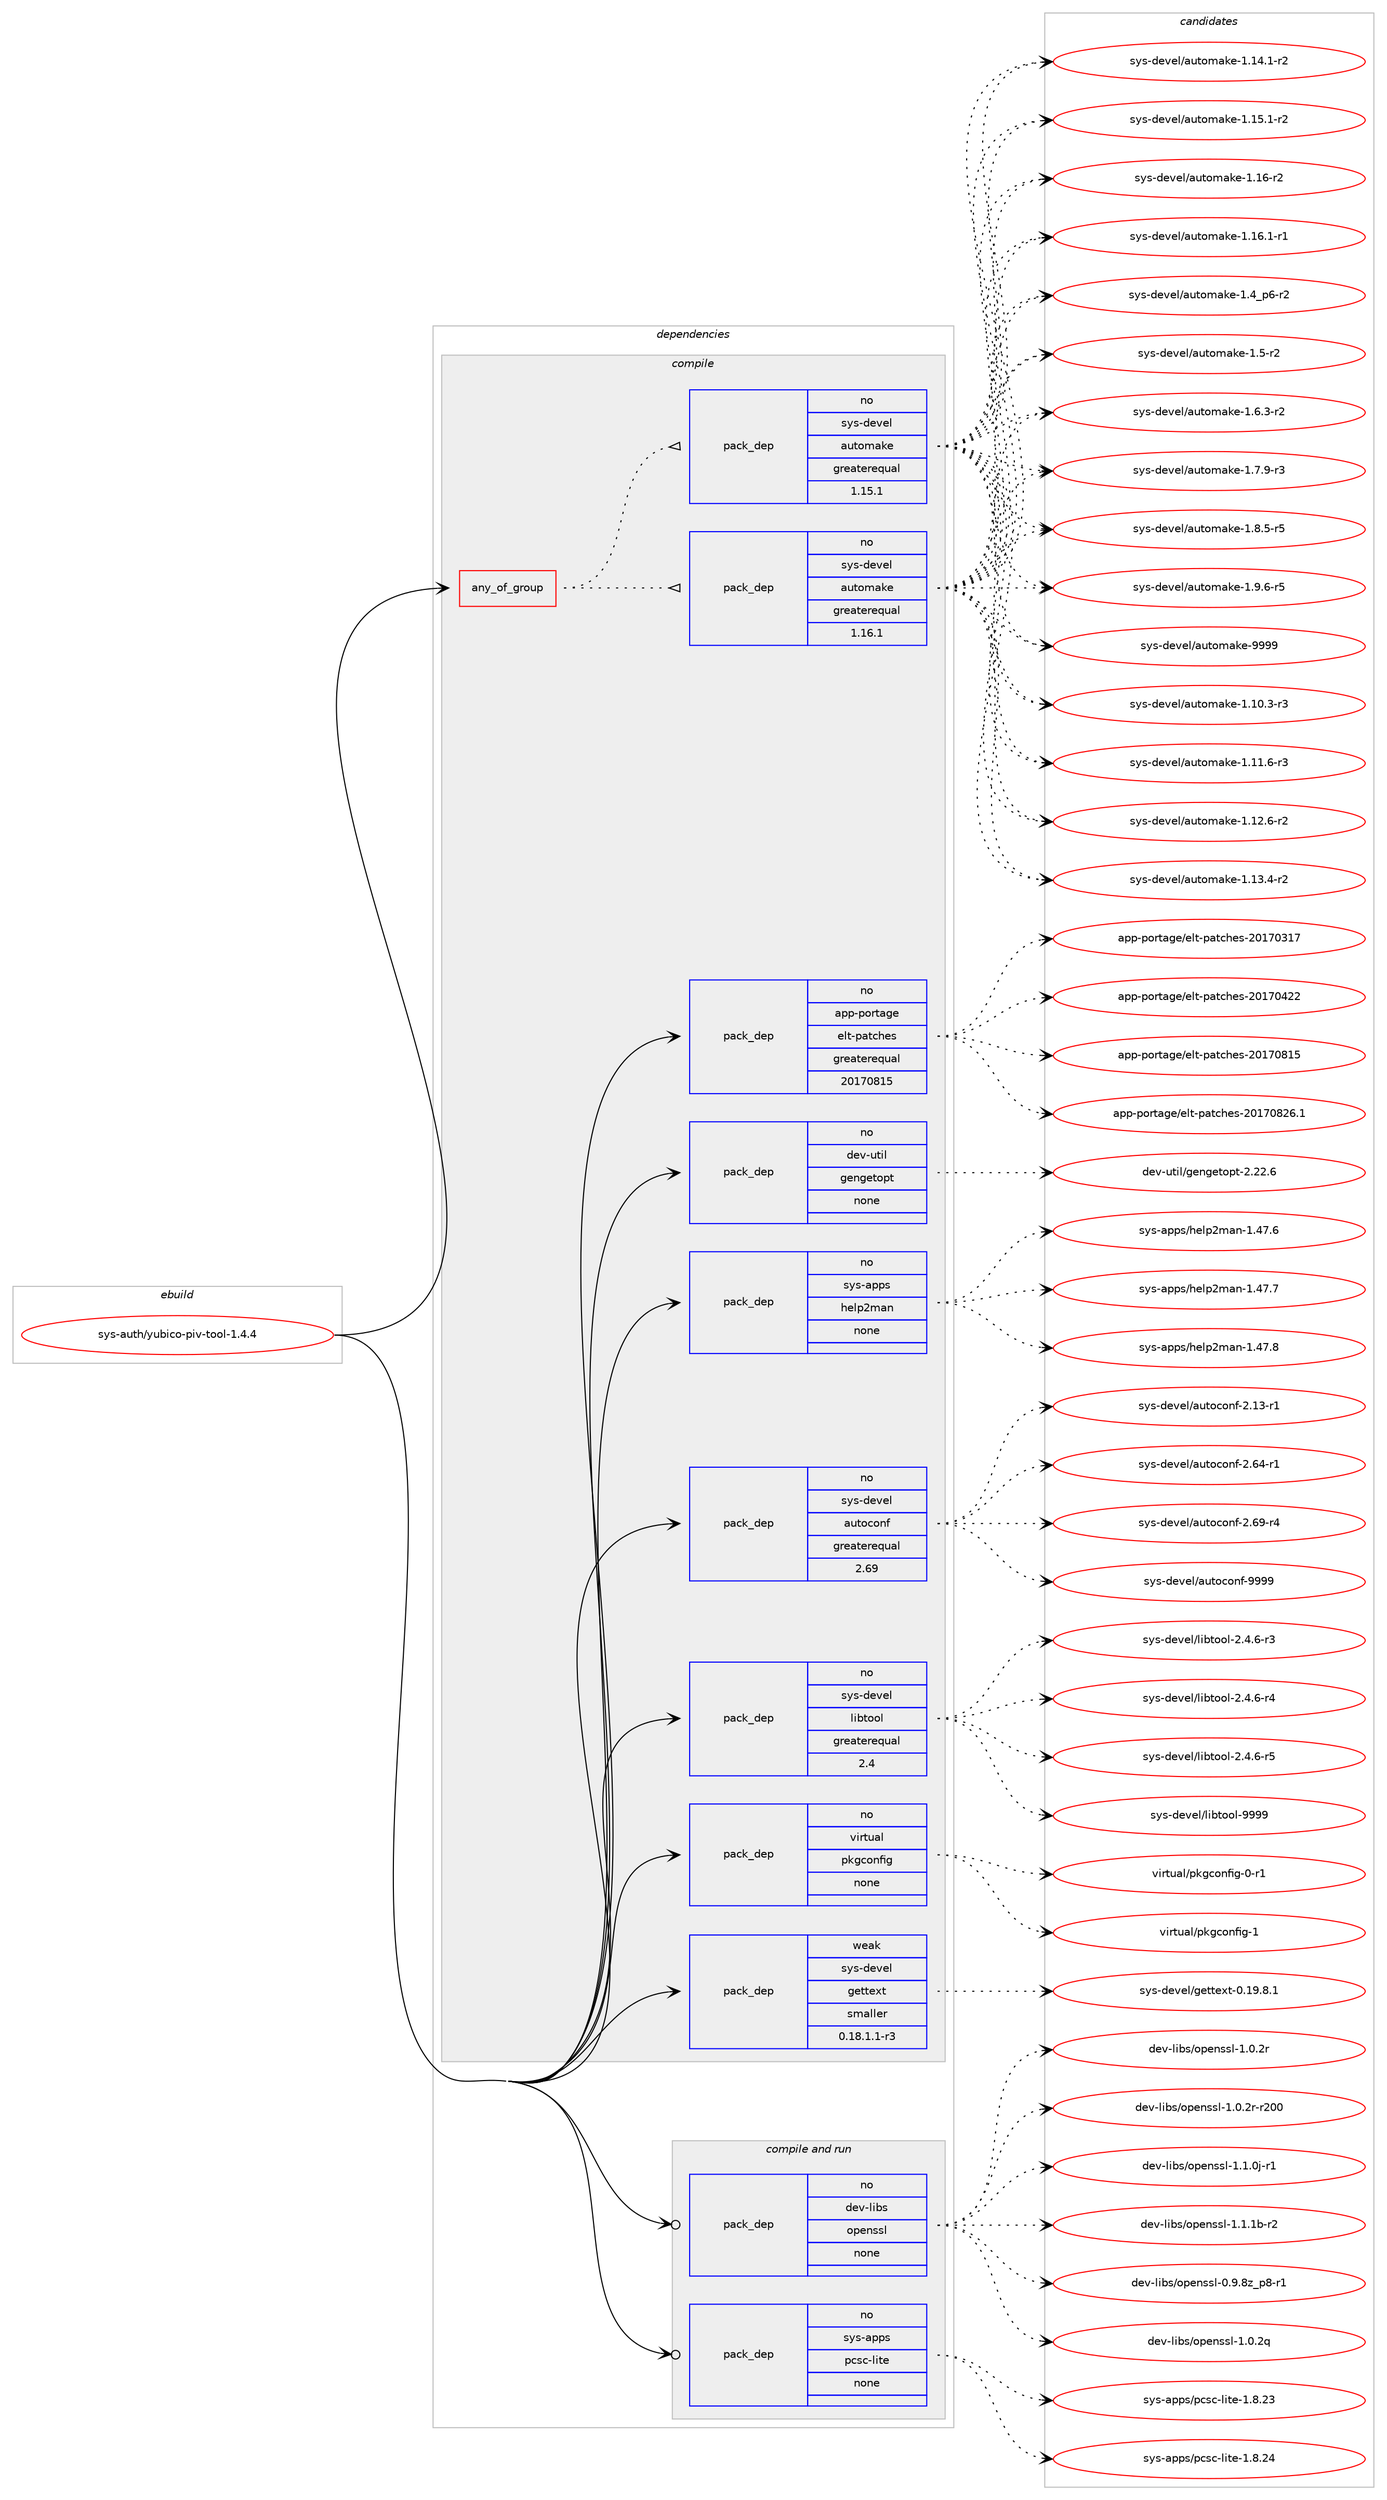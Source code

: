 digraph prolog {

# *************
# Graph options
# *************

newrank=true;
concentrate=true;
compound=true;
graph [rankdir=LR,fontname=Helvetica,fontsize=10,ranksep=1.5];#, ranksep=2.5, nodesep=0.2];
edge  [arrowhead=vee];
node  [fontname=Helvetica,fontsize=10];

# **********
# The ebuild
# **********

subgraph cluster_leftcol {
color=gray;
rank=same;
label=<<i>ebuild</i>>;
id [label="sys-auth/yubico-piv-tool-1.4.4", color=red, width=4, href="../sys-auth/yubico-piv-tool-1.4.4.svg"];
}

# ****************
# The dependencies
# ****************

subgraph cluster_midcol {
color=gray;
label=<<i>dependencies</i>>;
subgraph cluster_compile {
fillcolor="#eeeeee";
style=filled;
label=<<i>compile</i>>;
subgraph any27257 {
dependency1718048 [label=<<TABLE BORDER="0" CELLBORDER="1" CELLSPACING="0" CELLPADDING="4"><TR><TD CELLPADDING="10">any_of_group</TD></TR></TABLE>>, shape=none, color=red];subgraph pack1232031 {
dependency1718049 [label=<<TABLE BORDER="0" CELLBORDER="1" CELLSPACING="0" CELLPADDING="4" WIDTH="220"><TR><TD ROWSPAN="6" CELLPADDING="30">pack_dep</TD></TR><TR><TD WIDTH="110">no</TD></TR><TR><TD>sys-devel</TD></TR><TR><TD>automake</TD></TR><TR><TD>greaterequal</TD></TR><TR><TD>1.16.1</TD></TR></TABLE>>, shape=none, color=blue];
}
dependency1718048:e -> dependency1718049:w [weight=20,style="dotted",arrowhead="oinv"];
subgraph pack1232032 {
dependency1718050 [label=<<TABLE BORDER="0" CELLBORDER="1" CELLSPACING="0" CELLPADDING="4" WIDTH="220"><TR><TD ROWSPAN="6" CELLPADDING="30">pack_dep</TD></TR><TR><TD WIDTH="110">no</TD></TR><TR><TD>sys-devel</TD></TR><TR><TD>automake</TD></TR><TR><TD>greaterequal</TD></TR><TR><TD>1.15.1</TD></TR></TABLE>>, shape=none, color=blue];
}
dependency1718048:e -> dependency1718050:w [weight=20,style="dotted",arrowhead="oinv"];
}
id:e -> dependency1718048:w [weight=20,style="solid",arrowhead="vee"];
subgraph pack1232033 {
dependency1718051 [label=<<TABLE BORDER="0" CELLBORDER="1" CELLSPACING="0" CELLPADDING="4" WIDTH="220"><TR><TD ROWSPAN="6" CELLPADDING="30">pack_dep</TD></TR><TR><TD WIDTH="110">no</TD></TR><TR><TD>app-portage</TD></TR><TR><TD>elt-patches</TD></TR><TR><TD>greaterequal</TD></TR><TR><TD>20170815</TD></TR></TABLE>>, shape=none, color=blue];
}
id:e -> dependency1718051:w [weight=20,style="solid",arrowhead="vee"];
subgraph pack1232034 {
dependency1718052 [label=<<TABLE BORDER="0" CELLBORDER="1" CELLSPACING="0" CELLPADDING="4" WIDTH="220"><TR><TD ROWSPAN="6" CELLPADDING="30">pack_dep</TD></TR><TR><TD WIDTH="110">no</TD></TR><TR><TD>dev-util</TD></TR><TR><TD>gengetopt</TD></TR><TR><TD>none</TD></TR><TR><TD></TD></TR></TABLE>>, shape=none, color=blue];
}
id:e -> dependency1718052:w [weight=20,style="solid",arrowhead="vee"];
subgraph pack1232035 {
dependency1718053 [label=<<TABLE BORDER="0" CELLBORDER="1" CELLSPACING="0" CELLPADDING="4" WIDTH="220"><TR><TD ROWSPAN="6" CELLPADDING="30">pack_dep</TD></TR><TR><TD WIDTH="110">no</TD></TR><TR><TD>sys-apps</TD></TR><TR><TD>help2man</TD></TR><TR><TD>none</TD></TR><TR><TD></TD></TR></TABLE>>, shape=none, color=blue];
}
id:e -> dependency1718053:w [weight=20,style="solid",arrowhead="vee"];
subgraph pack1232036 {
dependency1718054 [label=<<TABLE BORDER="0" CELLBORDER="1" CELLSPACING="0" CELLPADDING="4" WIDTH="220"><TR><TD ROWSPAN="6" CELLPADDING="30">pack_dep</TD></TR><TR><TD WIDTH="110">no</TD></TR><TR><TD>sys-devel</TD></TR><TR><TD>autoconf</TD></TR><TR><TD>greaterequal</TD></TR><TR><TD>2.69</TD></TR></TABLE>>, shape=none, color=blue];
}
id:e -> dependency1718054:w [weight=20,style="solid",arrowhead="vee"];
subgraph pack1232037 {
dependency1718055 [label=<<TABLE BORDER="0" CELLBORDER="1" CELLSPACING="0" CELLPADDING="4" WIDTH="220"><TR><TD ROWSPAN="6" CELLPADDING="30">pack_dep</TD></TR><TR><TD WIDTH="110">no</TD></TR><TR><TD>sys-devel</TD></TR><TR><TD>libtool</TD></TR><TR><TD>greaterequal</TD></TR><TR><TD>2.4</TD></TR></TABLE>>, shape=none, color=blue];
}
id:e -> dependency1718055:w [weight=20,style="solid",arrowhead="vee"];
subgraph pack1232038 {
dependency1718056 [label=<<TABLE BORDER="0" CELLBORDER="1" CELLSPACING="0" CELLPADDING="4" WIDTH="220"><TR><TD ROWSPAN="6" CELLPADDING="30">pack_dep</TD></TR><TR><TD WIDTH="110">no</TD></TR><TR><TD>virtual</TD></TR><TR><TD>pkgconfig</TD></TR><TR><TD>none</TD></TR><TR><TD></TD></TR></TABLE>>, shape=none, color=blue];
}
id:e -> dependency1718056:w [weight=20,style="solid",arrowhead="vee"];
subgraph pack1232039 {
dependency1718057 [label=<<TABLE BORDER="0" CELLBORDER="1" CELLSPACING="0" CELLPADDING="4" WIDTH="220"><TR><TD ROWSPAN="6" CELLPADDING="30">pack_dep</TD></TR><TR><TD WIDTH="110">weak</TD></TR><TR><TD>sys-devel</TD></TR><TR><TD>gettext</TD></TR><TR><TD>smaller</TD></TR><TR><TD>0.18.1.1-r3</TD></TR></TABLE>>, shape=none, color=blue];
}
id:e -> dependency1718057:w [weight=20,style="solid",arrowhead="vee"];
}
subgraph cluster_compileandrun {
fillcolor="#eeeeee";
style=filled;
label=<<i>compile and run</i>>;
subgraph pack1232040 {
dependency1718058 [label=<<TABLE BORDER="0" CELLBORDER="1" CELLSPACING="0" CELLPADDING="4" WIDTH="220"><TR><TD ROWSPAN="6" CELLPADDING="30">pack_dep</TD></TR><TR><TD WIDTH="110">no</TD></TR><TR><TD>dev-libs</TD></TR><TR><TD>openssl</TD></TR><TR><TD>none</TD></TR><TR><TD></TD></TR></TABLE>>, shape=none, color=blue];
}
id:e -> dependency1718058:w [weight=20,style="solid",arrowhead="odotvee"];
subgraph pack1232041 {
dependency1718059 [label=<<TABLE BORDER="0" CELLBORDER="1" CELLSPACING="0" CELLPADDING="4" WIDTH="220"><TR><TD ROWSPAN="6" CELLPADDING="30">pack_dep</TD></TR><TR><TD WIDTH="110">no</TD></TR><TR><TD>sys-apps</TD></TR><TR><TD>pcsc-lite</TD></TR><TR><TD>none</TD></TR><TR><TD></TD></TR></TABLE>>, shape=none, color=blue];
}
id:e -> dependency1718059:w [weight=20,style="solid",arrowhead="odotvee"];
}
subgraph cluster_run {
fillcolor="#eeeeee";
style=filled;
label=<<i>run</i>>;
}
}

# **************
# The candidates
# **************

subgraph cluster_choices {
rank=same;
color=gray;
label=<<i>candidates</i>>;

subgraph choice1232031 {
color=black;
nodesep=1;
choice11512111545100101118101108479711711611110997107101454946494846514511451 [label="sys-devel/automake-1.10.3-r3", color=red, width=4,href="../sys-devel/automake-1.10.3-r3.svg"];
choice11512111545100101118101108479711711611110997107101454946494946544511451 [label="sys-devel/automake-1.11.6-r3", color=red, width=4,href="../sys-devel/automake-1.11.6-r3.svg"];
choice11512111545100101118101108479711711611110997107101454946495046544511450 [label="sys-devel/automake-1.12.6-r2", color=red, width=4,href="../sys-devel/automake-1.12.6-r2.svg"];
choice11512111545100101118101108479711711611110997107101454946495146524511450 [label="sys-devel/automake-1.13.4-r2", color=red, width=4,href="../sys-devel/automake-1.13.4-r2.svg"];
choice11512111545100101118101108479711711611110997107101454946495246494511450 [label="sys-devel/automake-1.14.1-r2", color=red, width=4,href="../sys-devel/automake-1.14.1-r2.svg"];
choice11512111545100101118101108479711711611110997107101454946495346494511450 [label="sys-devel/automake-1.15.1-r2", color=red, width=4,href="../sys-devel/automake-1.15.1-r2.svg"];
choice1151211154510010111810110847971171161111099710710145494649544511450 [label="sys-devel/automake-1.16-r2", color=red, width=4,href="../sys-devel/automake-1.16-r2.svg"];
choice11512111545100101118101108479711711611110997107101454946495446494511449 [label="sys-devel/automake-1.16.1-r1", color=red, width=4,href="../sys-devel/automake-1.16.1-r1.svg"];
choice115121115451001011181011084797117116111109971071014549465295112544511450 [label="sys-devel/automake-1.4_p6-r2", color=red, width=4,href="../sys-devel/automake-1.4_p6-r2.svg"];
choice11512111545100101118101108479711711611110997107101454946534511450 [label="sys-devel/automake-1.5-r2", color=red, width=4,href="../sys-devel/automake-1.5-r2.svg"];
choice115121115451001011181011084797117116111109971071014549465446514511450 [label="sys-devel/automake-1.6.3-r2", color=red, width=4,href="../sys-devel/automake-1.6.3-r2.svg"];
choice115121115451001011181011084797117116111109971071014549465546574511451 [label="sys-devel/automake-1.7.9-r3", color=red, width=4,href="../sys-devel/automake-1.7.9-r3.svg"];
choice115121115451001011181011084797117116111109971071014549465646534511453 [label="sys-devel/automake-1.8.5-r5", color=red, width=4,href="../sys-devel/automake-1.8.5-r5.svg"];
choice115121115451001011181011084797117116111109971071014549465746544511453 [label="sys-devel/automake-1.9.6-r5", color=red, width=4,href="../sys-devel/automake-1.9.6-r5.svg"];
choice115121115451001011181011084797117116111109971071014557575757 [label="sys-devel/automake-9999", color=red, width=4,href="../sys-devel/automake-9999.svg"];
dependency1718049:e -> choice11512111545100101118101108479711711611110997107101454946494846514511451:w [style=dotted,weight="100"];
dependency1718049:e -> choice11512111545100101118101108479711711611110997107101454946494946544511451:w [style=dotted,weight="100"];
dependency1718049:e -> choice11512111545100101118101108479711711611110997107101454946495046544511450:w [style=dotted,weight="100"];
dependency1718049:e -> choice11512111545100101118101108479711711611110997107101454946495146524511450:w [style=dotted,weight="100"];
dependency1718049:e -> choice11512111545100101118101108479711711611110997107101454946495246494511450:w [style=dotted,weight="100"];
dependency1718049:e -> choice11512111545100101118101108479711711611110997107101454946495346494511450:w [style=dotted,weight="100"];
dependency1718049:e -> choice1151211154510010111810110847971171161111099710710145494649544511450:w [style=dotted,weight="100"];
dependency1718049:e -> choice11512111545100101118101108479711711611110997107101454946495446494511449:w [style=dotted,weight="100"];
dependency1718049:e -> choice115121115451001011181011084797117116111109971071014549465295112544511450:w [style=dotted,weight="100"];
dependency1718049:e -> choice11512111545100101118101108479711711611110997107101454946534511450:w [style=dotted,weight="100"];
dependency1718049:e -> choice115121115451001011181011084797117116111109971071014549465446514511450:w [style=dotted,weight="100"];
dependency1718049:e -> choice115121115451001011181011084797117116111109971071014549465546574511451:w [style=dotted,weight="100"];
dependency1718049:e -> choice115121115451001011181011084797117116111109971071014549465646534511453:w [style=dotted,weight="100"];
dependency1718049:e -> choice115121115451001011181011084797117116111109971071014549465746544511453:w [style=dotted,weight="100"];
dependency1718049:e -> choice115121115451001011181011084797117116111109971071014557575757:w [style=dotted,weight="100"];
}
subgraph choice1232032 {
color=black;
nodesep=1;
choice11512111545100101118101108479711711611110997107101454946494846514511451 [label="sys-devel/automake-1.10.3-r3", color=red, width=4,href="../sys-devel/automake-1.10.3-r3.svg"];
choice11512111545100101118101108479711711611110997107101454946494946544511451 [label="sys-devel/automake-1.11.6-r3", color=red, width=4,href="../sys-devel/automake-1.11.6-r3.svg"];
choice11512111545100101118101108479711711611110997107101454946495046544511450 [label="sys-devel/automake-1.12.6-r2", color=red, width=4,href="../sys-devel/automake-1.12.6-r2.svg"];
choice11512111545100101118101108479711711611110997107101454946495146524511450 [label="sys-devel/automake-1.13.4-r2", color=red, width=4,href="../sys-devel/automake-1.13.4-r2.svg"];
choice11512111545100101118101108479711711611110997107101454946495246494511450 [label="sys-devel/automake-1.14.1-r2", color=red, width=4,href="../sys-devel/automake-1.14.1-r2.svg"];
choice11512111545100101118101108479711711611110997107101454946495346494511450 [label="sys-devel/automake-1.15.1-r2", color=red, width=4,href="../sys-devel/automake-1.15.1-r2.svg"];
choice1151211154510010111810110847971171161111099710710145494649544511450 [label="sys-devel/automake-1.16-r2", color=red, width=4,href="../sys-devel/automake-1.16-r2.svg"];
choice11512111545100101118101108479711711611110997107101454946495446494511449 [label="sys-devel/automake-1.16.1-r1", color=red, width=4,href="../sys-devel/automake-1.16.1-r1.svg"];
choice115121115451001011181011084797117116111109971071014549465295112544511450 [label="sys-devel/automake-1.4_p6-r2", color=red, width=4,href="../sys-devel/automake-1.4_p6-r2.svg"];
choice11512111545100101118101108479711711611110997107101454946534511450 [label="sys-devel/automake-1.5-r2", color=red, width=4,href="../sys-devel/automake-1.5-r2.svg"];
choice115121115451001011181011084797117116111109971071014549465446514511450 [label="sys-devel/automake-1.6.3-r2", color=red, width=4,href="../sys-devel/automake-1.6.3-r2.svg"];
choice115121115451001011181011084797117116111109971071014549465546574511451 [label="sys-devel/automake-1.7.9-r3", color=red, width=4,href="../sys-devel/automake-1.7.9-r3.svg"];
choice115121115451001011181011084797117116111109971071014549465646534511453 [label="sys-devel/automake-1.8.5-r5", color=red, width=4,href="../sys-devel/automake-1.8.5-r5.svg"];
choice115121115451001011181011084797117116111109971071014549465746544511453 [label="sys-devel/automake-1.9.6-r5", color=red, width=4,href="../sys-devel/automake-1.9.6-r5.svg"];
choice115121115451001011181011084797117116111109971071014557575757 [label="sys-devel/automake-9999", color=red, width=4,href="../sys-devel/automake-9999.svg"];
dependency1718050:e -> choice11512111545100101118101108479711711611110997107101454946494846514511451:w [style=dotted,weight="100"];
dependency1718050:e -> choice11512111545100101118101108479711711611110997107101454946494946544511451:w [style=dotted,weight="100"];
dependency1718050:e -> choice11512111545100101118101108479711711611110997107101454946495046544511450:w [style=dotted,weight="100"];
dependency1718050:e -> choice11512111545100101118101108479711711611110997107101454946495146524511450:w [style=dotted,weight="100"];
dependency1718050:e -> choice11512111545100101118101108479711711611110997107101454946495246494511450:w [style=dotted,weight="100"];
dependency1718050:e -> choice11512111545100101118101108479711711611110997107101454946495346494511450:w [style=dotted,weight="100"];
dependency1718050:e -> choice1151211154510010111810110847971171161111099710710145494649544511450:w [style=dotted,weight="100"];
dependency1718050:e -> choice11512111545100101118101108479711711611110997107101454946495446494511449:w [style=dotted,weight="100"];
dependency1718050:e -> choice115121115451001011181011084797117116111109971071014549465295112544511450:w [style=dotted,weight="100"];
dependency1718050:e -> choice11512111545100101118101108479711711611110997107101454946534511450:w [style=dotted,weight="100"];
dependency1718050:e -> choice115121115451001011181011084797117116111109971071014549465446514511450:w [style=dotted,weight="100"];
dependency1718050:e -> choice115121115451001011181011084797117116111109971071014549465546574511451:w [style=dotted,weight="100"];
dependency1718050:e -> choice115121115451001011181011084797117116111109971071014549465646534511453:w [style=dotted,weight="100"];
dependency1718050:e -> choice115121115451001011181011084797117116111109971071014549465746544511453:w [style=dotted,weight="100"];
dependency1718050:e -> choice115121115451001011181011084797117116111109971071014557575757:w [style=dotted,weight="100"];
}
subgraph choice1232033 {
color=black;
nodesep=1;
choice97112112451121111141169710310147101108116451129711699104101115455048495548514955 [label="app-portage/elt-patches-20170317", color=red, width=4,href="../app-portage/elt-patches-20170317.svg"];
choice97112112451121111141169710310147101108116451129711699104101115455048495548525050 [label="app-portage/elt-patches-20170422", color=red, width=4,href="../app-portage/elt-patches-20170422.svg"];
choice97112112451121111141169710310147101108116451129711699104101115455048495548564953 [label="app-portage/elt-patches-20170815", color=red, width=4,href="../app-portage/elt-patches-20170815.svg"];
choice971121124511211111411697103101471011081164511297116991041011154550484955485650544649 [label="app-portage/elt-patches-20170826.1", color=red, width=4,href="../app-portage/elt-patches-20170826.1.svg"];
dependency1718051:e -> choice97112112451121111141169710310147101108116451129711699104101115455048495548514955:w [style=dotted,weight="100"];
dependency1718051:e -> choice97112112451121111141169710310147101108116451129711699104101115455048495548525050:w [style=dotted,weight="100"];
dependency1718051:e -> choice97112112451121111141169710310147101108116451129711699104101115455048495548564953:w [style=dotted,weight="100"];
dependency1718051:e -> choice971121124511211111411697103101471011081164511297116991041011154550484955485650544649:w [style=dotted,weight="100"];
}
subgraph choice1232034 {
color=black;
nodesep=1;
choice100101118451171161051084710310111010310111611111211645504650504654 [label="dev-util/gengetopt-2.22.6", color=red, width=4,href="../dev-util/gengetopt-2.22.6.svg"];
dependency1718052:e -> choice100101118451171161051084710310111010310111611111211645504650504654:w [style=dotted,weight="100"];
}
subgraph choice1232035 {
color=black;
nodesep=1;
choice115121115459711211211547104101108112501099711045494652554654 [label="sys-apps/help2man-1.47.6", color=red, width=4,href="../sys-apps/help2man-1.47.6.svg"];
choice115121115459711211211547104101108112501099711045494652554655 [label="sys-apps/help2man-1.47.7", color=red, width=4,href="../sys-apps/help2man-1.47.7.svg"];
choice115121115459711211211547104101108112501099711045494652554656 [label="sys-apps/help2man-1.47.8", color=red, width=4,href="../sys-apps/help2man-1.47.8.svg"];
dependency1718053:e -> choice115121115459711211211547104101108112501099711045494652554654:w [style=dotted,weight="100"];
dependency1718053:e -> choice115121115459711211211547104101108112501099711045494652554655:w [style=dotted,weight="100"];
dependency1718053:e -> choice115121115459711211211547104101108112501099711045494652554656:w [style=dotted,weight="100"];
}
subgraph choice1232036 {
color=black;
nodesep=1;
choice1151211154510010111810110847971171161119911111010245504649514511449 [label="sys-devel/autoconf-2.13-r1", color=red, width=4,href="../sys-devel/autoconf-2.13-r1.svg"];
choice1151211154510010111810110847971171161119911111010245504654524511449 [label="sys-devel/autoconf-2.64-r1", color=red, width=4,href="../sys-devel/autoconf-2.64-r1.svg"];
choice1151211154510010111810110847971171161119911111010245504654574511452 [label="sys-devel/autoconf-2.69-r4", color=red, width=4,href="../sys-devel/autoconf-2.69-r4.svg"];
choice115121115451001011181011084797117116111991111101024557575757 [label="sys-devel/autoconf-9999", color=red, width=4,href="../sys-devel/autoconf-9999.svg"];
dependency1718054:e -> choice1151211154510010111810110847971171161119911111010245504649514511449:w [style=dotted,weight="100"];
dependency1718054:e -> choice1151211154510010111810110847971171161119911111010245504654524511449:w [style=dotted,weight="100"];
dependency1718054:e -> choice1151211154510010111810110847971171161119911111010245504654574511452:w [style=dotted,weight="100"];
dependency1718054:e -> choice115121115451001011181011084797117116111991111101024557575757:w [style=dotted,weight="100"];
}
subgraph choice1232037 {
color=black;
nodesep=1;
choice1151211154510010111810110847108105981161111111084550465246544511451 [label="sys-devel/libtool-2.4.6-r3", color=red, width=4,href="../sys-devel/libtool-2.4.6-r3.svg"];
choice1151211154510010111810110847108105981161111111084550465246544511452 [label="sys-devel/libtool-2.4.6-r4", color=red, width=4,href="../sys-devel/libtool-2.4.6-r4.svg"];
choice1151211154510010111810110847108105981161111111084550465246544511453 [label="sys-devel/libtool-2.4.6-r5", color=red, width=4,href="../sys-devel/libtool-2.4.6-r5.svg"];
choice1151211154510010111810110847108105981161111111084557575757 [label="sys-devel/libtool-9999", color=red, width=4,href="../sys-devel/libtool-9999.svg"];
dependency1718055:e -> choice1151211154510010111810110847108105981161111111084550465246544511451:w [style=dotted,weight="100"];
dependency1718055:e -> choice1151211154510010111810110847108105981161111111084550465246544511452:w [style=dotted,weight="100"];
dependency1718055:e -> choice1151211154510010111810110847108105981161111111084550465246544511453:w [style=dotted,weight="100"];
dependency1718055:e -> choice1151211154510010111810110847108105981161111111084557575757:w [style=dotted,weight="100"];
}
subgraph choice1232038 {
color=black;
nodesep=1;
choice11810511411611797108471121071039911111010210510345484511449 [label="virtual/pkgconfig-0-r1", color=red, width=4,href="../virtual/pkgconfig-0-r1.svg"];
choice1181051141161179710847112107103991111101021051034549 [label="virtual/pkgconfig-1", color=red, width=4,href="../virtual/pkgconfig-1.svg"];
dependency1718056:e -> choice11810511411611797108471121071039911111010210510345484511449:w [style=dotted,weight="100"];
dependency1718056:e -> choice1181051141161179710847112107103991111101021051034549:w [style=dotted,weight="100"];
}
subgraph choice1232039 {
color=black;
nodesep=1;
choice1151211154510010111810110847103101116116101120116454846495746564649 [label="sys-devel/gettext-0.19.8.1", color=red, width=4,href="../sys-devel/gettext-0.19.8.1.svg"];
dependency1718057:e -> choice1151211154510010111810110847103101116116101120116454846495746564649:w [style=dotted,weight="100"];
}
subgraph choice1232040 {
color=black;
nodesep=1;
choice10010111845108105981154711111210111011511510845484657465612295112564511449 [label="dev-libs/openssl-0.9.8z_p8-r1", color=red, width=4,href="../dev-libs/openssl-0.9.8z_p8-r1.svg"];
choice100101118451081059811547111112101110115115108454946484650113 [label="dev-libs/openssl-1.0.2q", color=red, width=4,href="../dev-libs/openssl-1.0.2q.svg"];
choice100101118451081059811547111112101110115115108454946484650114 [label="dev-libs/openssl-1.0.2r", color=red, width=4,href="../dev-libs/openssl-1.0.2r.svg"];
choice10010111845108105981154711111210111011511510845494648465011445114504848 [label="dev-libs/openssl-1.0.2r-r200", color=red, width=4,href="../dev-libs/openssl-1.0.2r-r200.svg"];
choice1001011184510810598115471111121011101151151084549464946481064511449 [label="dev-libs/openssl-1.1.0j-r1", color=red, width=4,href="../dev-libs/openssl-1.1.0j-r1.svg"];
choice100101118451081059811547111112101110115115108454946494649984511450 [label="dev-libs/openssl-1.1.1b-r2", color=red, width=4,href="../dev-libs/openssl-1.1.1b-r2.svg"];
dependency1718058:e -> choice10010111845108105981154711111210111011511510845484657465612295112564511449:w [style=dotted,weight="100"];
dependency1718058:e -> choice100101118451081059811547111112101110115115108454946484650113:w [style=dotted,weight="100"];
dependency1718058:e -> choice100101118451081059811547111112101110115115108454946484650114:w [style=dotted,weight="100"];
dependency1718058:e -> choice10010111845108105981154711111210111011511510845494648465011445114504848:w [style=dotted,weight="100"];
dependency1718058:e -> choice1001011184510810598115471111121011101151151084549464946481064511449:w [style=dotted,weight="100"];
dependency1718058:e -> choice100101118451081059811547111112101110115115108454946494649984511450:w [style=dotted,weight="100"];
}
subgraph choice1232041 {
color=black;
nodesep=1;
choice11512111545971121121154711299115994510810511610145494656465051 [label="sys-apps/pcsc-lite-1.8.23", color=red, width=4,href="../sys-apps/pcsc-lite-1.8.23.svg"];
choice11512111545971121121154711299115994510810511610145494656465052 [label="sys-apps/pcsc-lite-1.8.24", color=red, width=4,href="../sys-apps/pcsc-lite-1.8.24.svg"];
dependency1718059:e -> choice11512111545971121121154711299115994510810511610145494656465051:w [style=dotted,weight="100"];
dependency1718059:e -> choice11512111545971121121154711299115994510810511610145494656465052:w [style=dotted,weight="100"];
}
}

}
